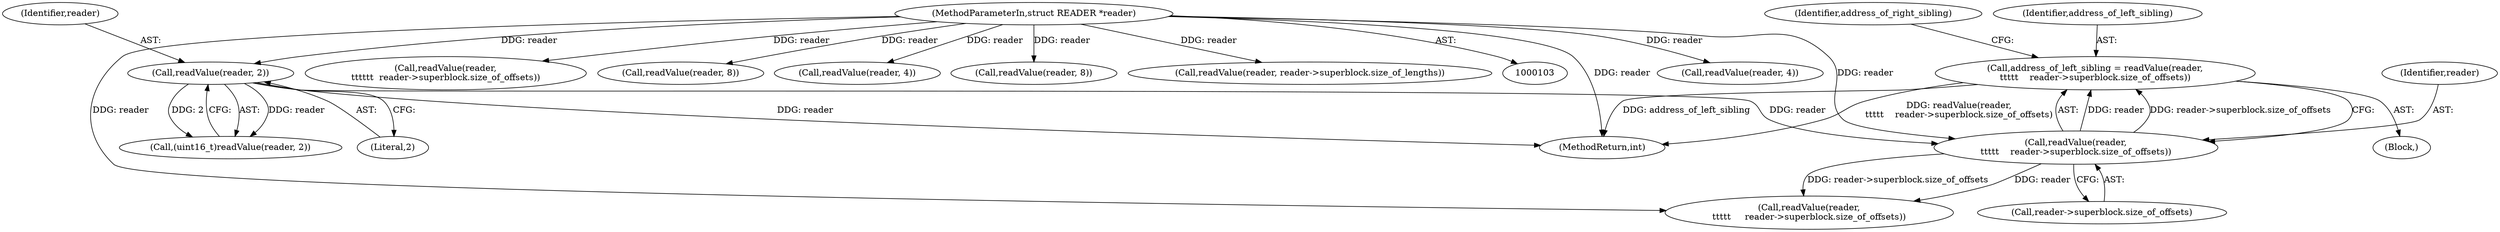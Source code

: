 digraph "0_libmysofa_d39a171e9c6a1c44dbdf43f9db6c3fbd887e38c1@API" {
"1000220" [label="(Call,address_of_left_sibling = readValue(reader,\n\t\t\t\t\t    reader->superblock.size_of_offsets))"];
"1000222" [label="(Call,readValue(reader,\n\t\t\t\t\t    reader->superblock.size_of_offsets))"];
"1000211" [label="(Call,readValue(reader, 2))"];
"1000104" [label="(MethodParameterIn,struct READER *reader)"];
"1000211" [label="(Call,readValue(reader, 2))"];
"1000213" [label="(Literal,2)"];
"1000224" [label="(Call,reader->superblock.size_of_offsets)"];
"1000370" [label="(Call,readValue(reader, 4))"];
"1000231" [label="(Call,readValue(reader,\n\t\t\t\t\t     reader->superblock.size_of_offsets))"];
"1000212" [label="(Identifier,reader)"];
"1000223" [label="(Identifier,reader)"];
"1000775" [label="(MethodReturn,int)"];
"1000424" [label="(Call,readValue(reader,\n\t\t\t\t\t\t  reader->superblock.size_of_offsets))"];
"1000417" [label="(Call,readValue(reader, 8))"];
"1000377" [label="(Call,readValue(reader, 4))"];
"1000407" [label="(Call,readValue(reader, 8))"];
"1000104" [label="(MethodParameterIn,struct READER *reader)"];
"1000221" [label="(Identifier,address_of_left_sibling)"];
"1000106" [label="(Block,)"];
"1000220" [label="(Call,address_of_left_sibling = readValue(reader,\n\t\t\t\t\t    reader->superblock.size_of_offsets))"];
"1000222" [label="(Call,readValue(reader,\n\t\t\t\t\t    reader->superblock.size_of_offsets))"];
"1000357" [label="(Call,readValue(reader, reader->superblock.size_of_lengths))"];
"1000209" [label="(Call,(uint16_t)readValue(reader, 2))"];
"1000230" [label="(Identifier,address_of_right_sibling)"];
"1000220" -> "1000106"  [label="AST: "];
"1000220" -> "1000222"  [label="CFG: "];
"1000221" -> "1000220"  [label="AST: "];
"1000222" -> "1000220"  [label="AST: "];
"1000230" -> "1000220"  [label="CFG: "];
"1000220" -> "1000775"  [label="DDG: address_of_left_sibling"];
"1000220" -> "1000775"  [label="DDG: readValue(reader,\n\t\t\t\t\t    reader->superblock.size_of_offsets)"];
"1000222" -> "1000220"  [label="DDG: reader"];
"1000222" -> "1000220"  [label="DDG: reader->superblock.size_of_offsets"];
"1000222" -> "1000224"  [label="CFG: "];
"1000223" -> "1000222"  [label="AST: "];
"1000224" -> "1000222"  [label="AST: "];
"1000211" -> "1000222"  [label="DDG: reader"];
"1000104" -> "1000222"  [label="DDG: reader"];
"1000222" -> "1000231"  [label="DDG: reader"];
"1000222" -> "1000231"  [label="DDG: reader->superblock.size_of_offsets"];
"1000211" -> "1000209"  [label="AST: "];
"1000211" -> "1000213"  [label="CFG: "];
"1000212" -> "1000211"  [label="AST: "];
"1000213" -> "1000211"  [label="AST: "];
"1000209" -> "1000211"  [label="CFG: "];
"1000211" -> "1000775"  [label="DDG: reader"];
"1000211" -> "1000209"  [label="DDG: reader"];
"1000211" -> "1000209"  [label="DDG: 2"];
"1000104" -> "1000211"  [label="DDG: reader"];
"1000104" -> "1000103"  [label="AST: "];
"1000104" -> "1000775"  [label="DDG: reader"];
"1000104" -> "1000231"  [label="DDG: reader"];
"1000104" -> "1000357"  [label="DDG: reader"];
"1000104" -> "1000370"  [label="DDG: reader"];
"1000104" -> "1000377"  [label="DDG: reader"];
"1000104" -> "1000407"  [label="DDG: reader"];
"1000104" -> "1000417"  [label="DDG: reader"];
"1000104" -> "1000424"  [label="DDG: reader"];
}
